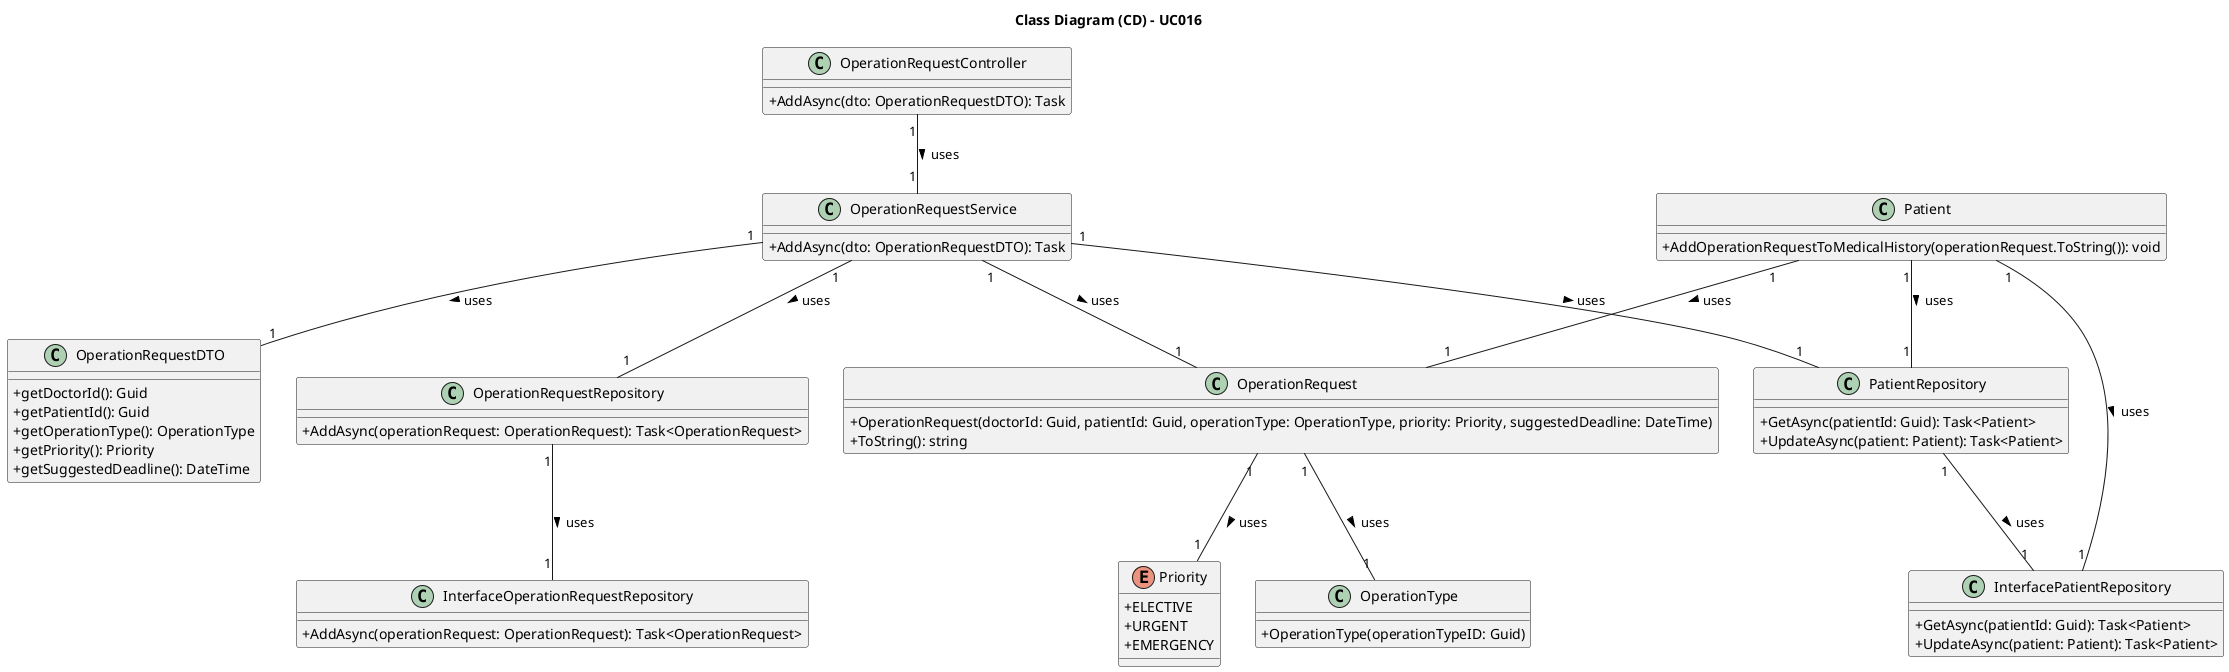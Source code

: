 @startuml "uc016-class-diagram"
skinparam packageStyle rectangle
skinparam shadowing false

skinparam classAttributeIconSize 0

title Class Diagram (CD) - UC016

class OperationRequestController {
    + AddAsync(dto: OperationRequestDTO): Task
}

class OperationRequestService {
    + AddAsync(dto: OperationRequestDTO): Task
}

class OperationRequestDTO {
    + getDoctorId(): Guid
    + getPatientId(): Guid
    + getOperationType(): OperationType
    + getPriority(): Priority
    + getSuggestedDeadline(): DateTime
}

class OperationRequest {
    + OperationRequest(doctorId: Guid, patientId: Guid, operationType: OperationType, priority: Priority, suggestedDeadline: DateTime)
    + ToString(): string
}

class OperationRequestRepository {
    + AddAsync(operationRequest: OperationRequest): Task<OperationRequest>
}

class InterfaceOperationRequestRepository {
    + AddAsync(operationRequest: OperationRequest): Task<OperationRequest>
}

class Patient {
    + AddOperationRequestToMedicalHistory(operationRequest.ToString()): void
}

class PatientRepository {
    + GetAsync(patientId: Guid): Task<Patient>
    + UpdateAsync(patient: Patient): Task<Patient>
}

class InterfacePatientRepository {
    + GetAsync(patientId: Guid): Task<Patient>
    + UpdateAsync(patient: Patient): Task<Patient>
}

class OperationType {
    + OperationType(operationTypeID: Guid)
}

enum Priority {
    + ELECTIVE
    + URGENT
    + EMERGENCY
}

OperationRequestController "1" -- "1" OperationRequestService : > uses
OperationRequestService "1" -- "1" OperationRequest : > uses
OperationRequestService "1" -- "1" OperationRequestRepository : > uses
OperationRequestService "1" -- "1" OperationRequestDTO : > uses
OperationRequestRepository "1" -- "1" InterfaceOperationRequestRepository : > uses
OperationRequestService "1" -- "1" PatientRepository : > uses
PatientRepository "1" -- "1" InterfacePatientRepository : > uses
OperationRequest "1" -- "1" OperationType : > uses
OperationRequest "1" -- "1" Priority : > uses
Patient "1" -- "1" OperationRequest : > uses
Patient "1" -- "1" PatientRepository : > uses
Patient "1" -- "1" InterfacePatientRepository : > uses


@enduml